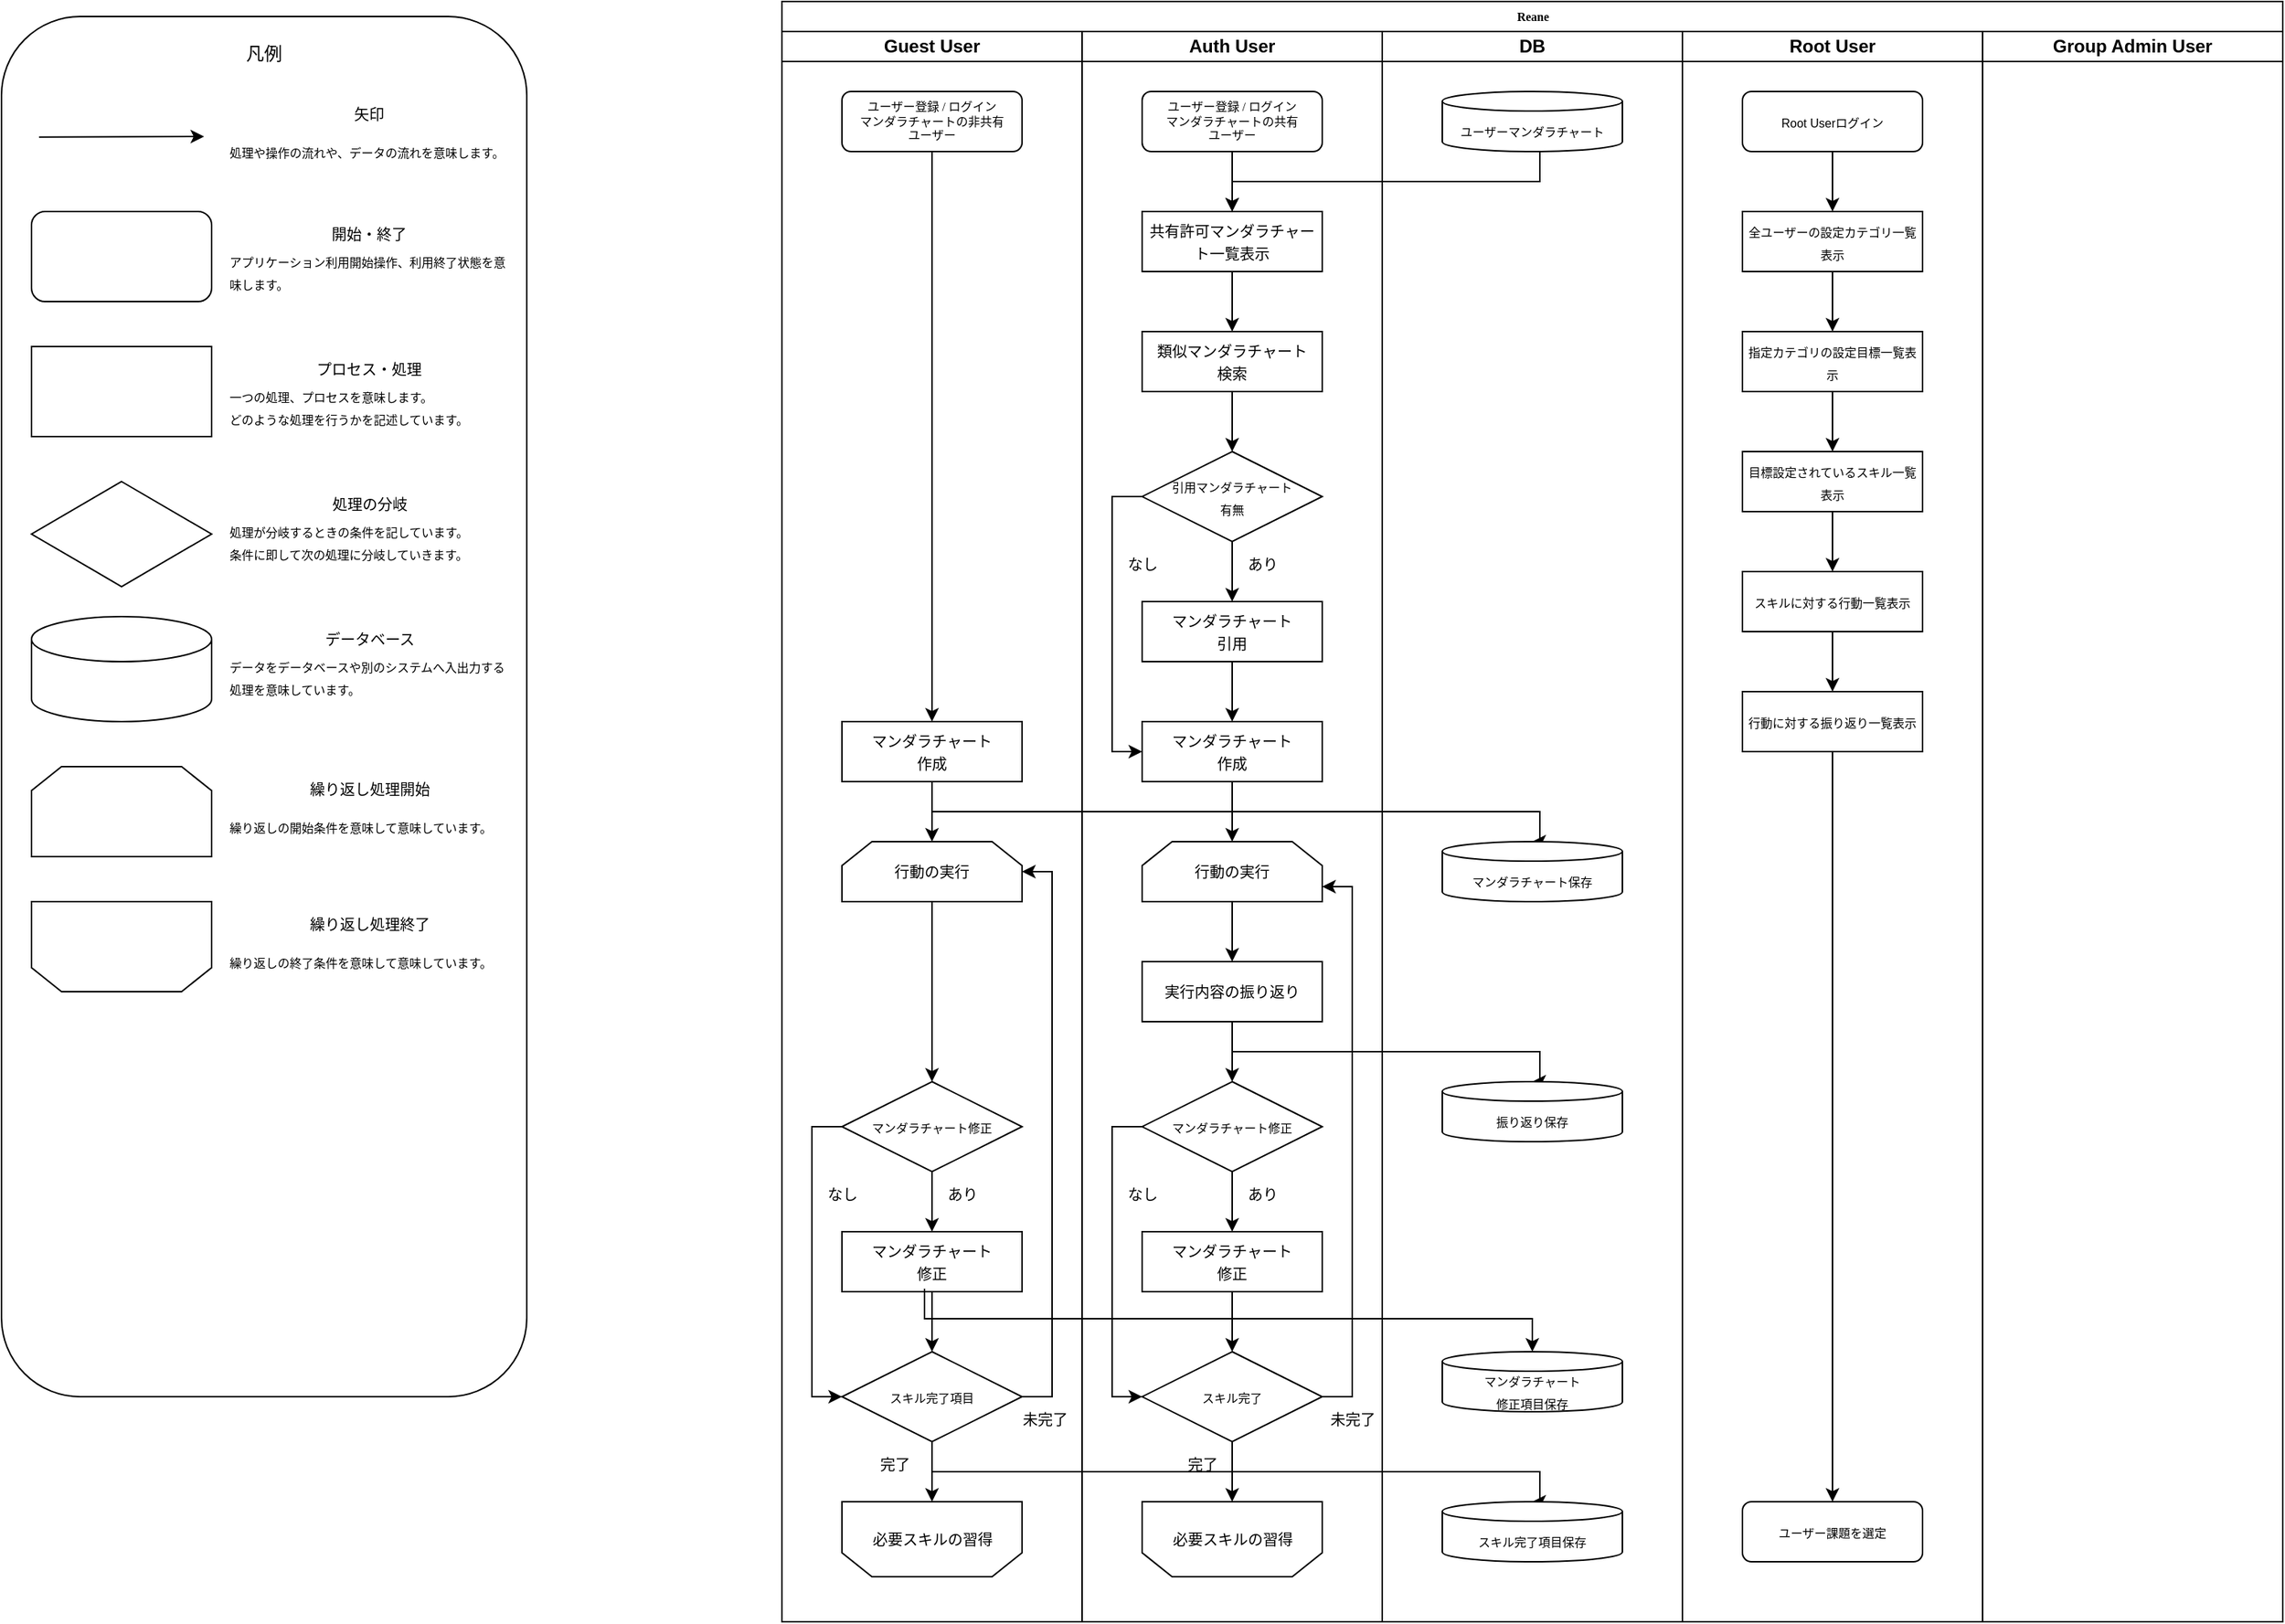 <mxfile version="24.2.5" type="github">
  <diagram name="Page-1" id="74e2e168-ea6b-b213-b513-2b3c1d86103e">
    <mxGraphModel dx="3980" dy="1647" grid="1" gridSize="10" guides="1" tooltips="1" connect="1" arrows="1" fold="1" page="1" pageScale="1" pageWidth="1100" pageHeight="850" background="none" math="0" shadow="0">
      <root>
        <mxCell id="0" />
        <mxCell id="1" parent="0" />
        <mxCell id="juHsKR98GJSo30kuV_IV-2" value="" style="rounded=1;whiteSpace=wrap;html=1;movable=1;resizable=1;rotatable=1;deletable=1;editable=1;locked=0;connectable=1;" parent="1" vertex="1">
          <mxGeometry x="40" y="50" width="350" height="920" as="geometry" />
        </mxCell>
        <mxCell id="77e6c97f196da883-1" value="Reane" style="swimlane;html=1;childLayout=stackLayout;startSize=20;rounded=0;shadow=0;labelBackgroundColor=none;strokeWidth=1;fontFamily=Verdana;fontSize=8;align=center;" parent="1" vertex="1">
          <mxGeometry x="560" y="40" width="1000" height="1080" as="geometry" />
        </mxCell>
        <mxCell id="juHsKR98GJSo30kuV_IV-35" value="Guest User" style="swimlane;whiteSpace=wrap;html=1;startSize=20;" parent="77e6c97f196da883-1" vertex="1">
          <mxGeometry y="20" width="200" height="1060" as="geometry" />
        </mxCell>
        <mxCell id="IqXktu0PZhKgCAU7XxQw-43" value="" style="shape=loopLimit;whiteSpace=wrap;html=1;rotation=-180;" vertex="1" parent="juHsKR98GJSo30kuV_IV-35">
          <mxGeometry x="40" y="980" width="120" height="50" as="geometry" />
        </mxCell>
        <mxCell id="juHsKR98GJSo30kuV_IV-50" value="" style="edgeStyle=orthogonalEdgeStyle;rounded=0;orthogonalLoop=1;jettySize=auto;html=1;" parent="juHsKR98GJSo30kuV_IV-35" source="juHsKR98GJSo30kuV_IV-45" target="juHsKR98GJSo30kuV_IV-49" edge="1">
          <mxGeometry relative="1" as="geometry" />
        </mxCell>
        <mxCell id="juHsKR98GJSo30kuV_IV-45" value="ユーザー登録 / ログイン&lt;div&gt;マンダラチャートの非共有&lt;/div&gt;&lt;div&gt;ユーザー&lt;/div&gt;" style="rounded=1;whiteSpace=wrap;html=1;shadow=0;labelBackgroundColor=none;strokeWidth=1;fontFamily=Verdana;fontSize=8;align=center;" parent="juHsKR98GJSo30kuV_IV-35" vertex="1">
          <mxGeometry x="40" y="40" width="120" height="40" as="geometry" />
        </mxCell>
        <mxCell id="IqXktu0PZhKgCAU7XxQw-56" style="edgeStyle=orthogonalEdgeStyle;rounded=0;orthogonalLoop=1;jettySize=auto;html=1;entryX=0.5;entryY=0;entryDx=0;entryDy=0;" edge="1" parent="juHsKR98GJSo30kuV_IV-35" source="juHsKR98GJSo30kuV_IV-49" target="IqXktu0PZhKgCAU7XxQw-37">
          <mxGeometry relative="1" as="geometry" />
        </mxCell>
        <mxCell id="juHsKR98GJSo30kuV_IV-49" value="&lt;span style=&quot;font-size: 10px;&quot;&gt;マンダラチャート&lt;/span&gt;&lt;div&gt;&lt;span style=&quot;font-size: 10px;&quot;&gt;作成&lt;/span&gt;&lt;/div&gt;" style="rounded=0;whiteSpace=wrap;html=1;" parent="juHsKR98GJSo30kuV_IV-35" vertex="1">
          <mxGeometry x="40" y="460" width="120" height="40" as="geometry" />
        </mxCell>
        <mxCell id="IqXktu0PZhKgCAU7XxQw-50" style="edgeStyle=orthogonalEdgeStyle;rounded=0;orthogonalLoop=1;jettySize=auto;html=1;entryX=0.5;entryY=0;entryDx=0;entryDy=0;" edge="1" parent="juHsKR98GJSo30kuV_IV-35" source="IqXktu0PZhKgCAU7XxQw-37" target="IqXktu0PZhKgCAU7XxQw-39">
          <mxGeometry relative="1" as="geometry" />
        </mxCell>
        <mxCell id="IqXktu0PZhKgCAU7XxQw-37" value="&lt;span style=&quot;font-size: 10px;&quot;&gt;行動の実行&lt;/span&gt;" style="shape=loopLimit;whiteSpace=wrap;html=1;" vertex="1" parent="juHsKR98GJSo30kuV_IV-35">
          <mxGeometry x="40" y="540" width="120" height="40" as="geometry" />
        </mxCell>
        <mxCell id="IqXktu0PZhKgCAU7XxQw-44" style="edgeStyle=orthogonalEdgeStyle;rounded=0;orthogonalLoop=1;jettySize=auto;html=1;entryX=0;entryY=0.5;entryDx=0;entryDy=0;" edge="1" parent="juHsKR98GJSo30kuV_IV-35" source="IqXktu0PZhKgCAU7XxQw-39" target="IqXktu0PZhKgCAU7XxQw-41">
          <mxGeometry relative="1" as="geometry">
            <Array as="points">
              <mxPoint x="20" y="730" />
              <mxPoint x="20" y="910" />
            </Array>
          </mxGeometry>
        </mxCell>
        <mxCell id="IqXktu0PZhKgCAU7XxQw-45" style="edgeStyle=orthogonalEdgeStyle;rounded=0;orthogonalLoop=1;jettySize=auto;html=1;" edge="1" parent="juHsKR98GJSo30kuV_IV-35" source="IqXktu0PZhKgCAU7XxQw-39" target="IqXktu0PZhKgCAU7XxQw-40">
          <mxGeometry relative="1" as="geometry" />
        </mxCell>
        <mxCell id="IqXktu0PZhKgCAU7XxQw-39" value="&lt;span style=&quot;font-size: 8px;&quot;&gt;マンダラチャート修正&lt;/span&gt;" style="rhombus;whiteSpace=wrap;html=1;" vertex="1" parent="juHsKR98GJSo30kuV_IV-35">
          <mxGeometry x="40" y="700" width="120" height="60" as="geometry" />
        </mxCell>
        <mxCell id="IqXktu0PZhKgCAU7XxQw-46" style="edgeStyle=orthogonalEdgeStyle;rounded=0;orthogonalLoop=1;jettySize=auto;html=1;entryX=0.5;entryY=0;entryDx=0;entryDy=0;" edge="1" parent="juHsKR98GJSo30kuV_IV-35" source="IqXktu0PZhKgCAU7XxQw-40" target="IqXktu0PZhKgCAU7XxQw-41">
          <mxGeometry relative="1" as="geometry" />
        </mxCell>
        <mxCell id="IqXktu0PZhKgCAU7XxQw-40" value="&lt;span style=&quot;font-size: 10px;&quot;&gt;マンダラチャート&lt;/span&gt;&lt;div&gt;&lt;span style=&quot;font-size: 10px;&quot;&gt;修正&lt;/span&gt;&lt;/div&gt;" style="rounded=0;whiteSpace=wrap;html=1;" vertex="1" parent="juHsKR98GJSo30kuV_IV-35">
          <mxGeometry x="40" y="800" width="120" height="40" as="geometry" />
        </mxCell>
        <mxCell id="IqXktu0PZhKgCAU7XxQw-48" style="edgeStyle=orthogonalEdgeStyle;rounded=0;orthogonalLoop=1;jettySize=auto;html=1;entryX=0.5;entryY=1;entryDx=0;entryDy=0;" edge="1" parent="juHsKR98GJSo30kuV_IV-35" source="IqXktu0PZhKgCAU7XxQw-41" target="IqXktu0PZhKgCAU7XxQw-43">
          <mxGeometry relative="1" as="geometry" />
        </mxCell>
        <mxCell id="IqXktu0PZhKgCAU7XxQw-51" style="edgeStyle=orthogonalEdgeStyle;rounded=0;orthogonalLoop=1;jettySize=auto;html=1;entryX=1;entryY=0.5;entryDx=0;entryDy=0;" edge="1" parent="juHsKR98GJSo30kuV_IV-35" source="IqXktu0PZhKgCAU7XxQw-41" target="IqXktu0PZhKgCAU7XxQw-37">
          <mxGeometry relative="1" as="geometry">
            <Array as="points">
              <mxPoint x="180" y="910" />
              <mxPoint x="180" y="560" />
            </Array>
          </mxGeometry>
        </mxCell>
        <mxCell id="IqXktu0PZhKgCAU7XxQw-41" value="&lt;span style=&quot;font-size: 8px;&quot;&gt;スキル完了項目&lt;/span&gt;" style="rhombus;whiteSpace=wrap;html=1;" vertex="1" parent="juHsKR98GJSo30kuV_IV-35">
          <mxGeometry x="40" y="880" width="120" height="60" as="geometry" />
        </mxCell>
        <mxCell id="IqXktu0PZhKgCAU7XxQw-42" value="&lt;font style=&quot;font-size: 10px;&quot;&gt;必要スキルの習得&lt;/font&gt;" style="text;html=1;align=center;verticalAlign=middle;resizable=0;points=[];autosize=1;strokeColor=none;fillColor=none;" vertex="1" parent="juHsKR98GJSo30kuV_IV-35">
          <mxGeometry x="50" y="990" width="100" height="30" as="geometry" />
        </mxCell>
        <mxCell id="IqXktu0PZhKgCAU7XxQw-52" value="&lt;font style=&quot;font-size: 10px;&quot;&gt;なし&lt;/font&gt;" style="text;html=1;align=center;verticalAlign=middle;resizable=0;points=[];autosize=1;strokeColor=none;fillColor=none;" vertex="1" parent="juHsKR98GJSo30kuV_IV-35">
          <mxGeometry x="20" y="760" width="40" height="30" as="geometry" />
        </mxCell>
        <mxCell id="IqXktu0PZhKgCAU7XxQw-53" value="&lt;font style=&quot;font-size: 10px;&quot;&gt;あり&lt;/font&gt;" style="text;html=1;align=center;verticalAlign=middle;resizable=0;points=[];autosize=1;strokeColor=none;fillColor=none;" vertex="1" parent="juHsKR98GJSo30kuV_IV-35">
          <mxGeometry x="100" y="760" width="40" height="30" as="geometry" />
        </mxCell>
        <mxCell id="IqXktu0PZhKgCAU7XxQw-54" value="&lt;font style=&quot;font-size: 10px;&quot;&gt;未完了&lt;/font&gt;" style="text;html=1;align=center;verticalAlign=middle;resizable=0;points=[];autosize=1;strokeColor=none;fillColor=none;" vertex="1" parent="juHsKR98GJSo30kuV_IV-35">
          <mxGeometry x="150" y="910" width="50" height="30" as="geometry" />
        </mxCell>
        <mxCell id="IqXktu0PZhKgCAU7XxQw-55" value="&lt;font style=&quot;font-size: 10px;&quot;&gt;完了&lt;/font&gt;" style="text;html=1;align=center;verticalAlign=middle;resizable=0;points=[];autosize=1;strokeColor=none;fillColor=none;" vertex="1" parent="juHsKR98GJSo30kuV_IV-35">
          <mxGeometry x="55" y="940" width="40" height="30" as="geometry" />
        </mxCell>
        <mxCell id="juHsKR98GJSo30kuV_IV-36" value="Auth User" style="swimlane;whiteSpace=wrap;html=1;startSize=20;" parent="77e6c97f196da883-1" vertex="1">
          <mxGeometry x="200" y="20" width="200" height="1060" as="geometry" />
        </mxCell>
        <mxCell id="juHsKR98GJSo30kuV_IV-52" value="" style="edgeStyle=orthogonalEdgeStyle;rounded=0;orthogonalLoop=1;jettySize=auto;html=1;" parent="juHsKR98GJSo30kuV_IV-36" source="juHsKR98GJSo30kuV_IV-47" target="juHsKR98GJSo30kuV_IV-51" edge="1">
          <mxGeometry relative="1" as="geometry" />
        </mxCell>
        <mxCell id="juHsKR98GJSo30kuV_IV-47" value="ユーザー登録 / ログイン&lt;div&gt;マンダラチャートの共有&lt;/div&gt;&lt;div&gt;ユーザー&lt;/div&gt;" style="rounded=1;whiteSpace=wrap;html=1;shadow=0;labelBackgroundColor=none;strokeWidth=1;fontFamily=Verdana;fontSize=8;align=center;" parent="juHsKR98GJSo30kuV_IV-36" vertex="1">
          <mxGeometry x="40" y="40" width="120" height="40" as="geometry" />
        </mxCell>
        <mxCell id="juHsKR98GJSo30kuV_IV-54" value="" style="edgeStyle=orthogonalEdgeStyle;rounded=0;orthogonalLoop=1;jettySize=auto;html=1;entryX=0.5;entryY=0;entryDx=0;entryDy=0;" parent="juHsKR98GJSo30kuV_IV-36" source="juHsKR98GJSo30kuV_IV-51" target="juHsKR98GJSo30kuV_IV-58" edge="1">
          <mxGeometry relative="1" as="geometry">
            <mxPoint x="80.0" y="220.0" as="targetPoint" />
          </mxGeometry>
        </mxCell>
        <mxCell id="juHsKR98GJSo30kuV_IV-51" value="&lt;font style=&quot;font-size: 10px;&quot;&gt;共有許可マンダラチャート一覧表示&lt;/font&gt;" style="whiteSpace=wrap;html=1;" parent="juHsKR98GJSo30kuV_IV-36" vertex="1">
          <mxGeometry x="40" y="120" width="120" height="40" as="geometry" />
        </mxCell>
        <mxCell id="juHsKR98GJSo30kuV_IV-60" value="" style="edgeStyle=orthogonalEdgeStyle;rounded=0;orthogonalLoop=1;jettySize=auto;html=1;" parent="juHsKR98GJSo30kuV_IV-36" source="juHsKR98GJSo30kuV_IV-58" target="juHsKR98GJSo30kuV_IV-59" edge="1">
          <mxGeometry relative="1" as="geometry" />
        </mxCell>
        <mxCell id="juHsKR98GJSo30kuV_IV-58" value="&lt;font style=&quot;font-size: 10px;&quot;&gt;類似マンダラチャート&lt;/font&gt;&lt;div&gt;&lt;font style=&quot;font-size: 10px;&quot;&gt;検索&lt;/font&gt;&lt;/div&gt;" style="whiteSpace=wrap;html=1;" parent="juHsKR98GJSo30kuV_IV-36" vertex="1">
          <mxGeometry x="40" y="200" width="120" height="40" as="geometry" />
        </mxCell>
        <mxCell id="juHsKR98GJSo30kuV_IV-66" value="" style="edgeStyle=orthogonalEdgeStyle;rounded=0;orthogonalLoop=1;jettySize=auto;html=1;" parent="juHsKR98GJSo30kuV_IV-36" source="juHsKR98GJSo30kuV_IV-59" target="juHsKR98GJSo30kuV_IV-65" edge="1">
          <mxGeometry relative="1" as="geometry" />
        </mxCell>
        <mxCell id="juHsKR98GJSo30kuV_IV-59" value="&lt;font style=&quot;font-size: 8px;&quot;&gt;引用マンダラチャート&lt;/font&gt;&lt;div&gt;&lt;font style=&quot;font-size: 8px;&quot;&gt;有無&lt;/font&gt;&lt;/div&gt;" style="rhombus;whiteSpace=wrap;html=1;" parent="juHsKR98GJSo30kuV_IV-36" vertex="1">
          <mxGeometry x="40" y="280" width="120" height="60" as="geometry" />
        </mxCell>
        <mxCell id="IqXktu0PZhKgCAU7XxQw-20" value="" style="edgeStyle=orthogonalEdgeStyle;rounded=0;orthogonalLoop=1;jettySize=auto;html=1;" edge="1" parent="juHsKR98GJSo30kuV_IV-36" source="juHsKR98GJSo30kuV_IV-65" target="juHsKR98GJSo30kuV_IV-103">
          <mxGeometry relative="1" as="geometry" />
        </mxCell>
        <mxCell id="juHsKR98GJSo30kuV_IV-65" value="&lt;span style=&quot;font-size: 10px;&quot;&gt;マンダラチャート&lt;br&gt;引用&lt;/span&gt;" style="whiteSpace=wrap;html=1;" parent="juHsKR98GJSo30kuV_IV-36" vertex="1">
          <mxGeometry x="40" y="380" width="120" height="40" as="geometry" />
        </mxCell>
        <mxCell id="juHsKR98GJSo30kuV_IV-67" value="&lt;font style=&quot;font-size: 10px;&quot;&gt;あり&lt;/font&gt;" style="text;html=1;align=center;verticalAlign=middle;resizable=0;points=[];autosize=1;strokeColor=none;fillColor=none;" parent="juHsKR98GJSo30kuV_IV-36" vertex="1">
          <mxGeometry x="100" y="340" width="40" height="30" as="geometry" />
        </mxCell>
        <mxCell id="juHsKR98GJSo30kuV_IV-82" style="edgeStyle=orthogonalEdgeStyle;rounded=0;orthogonalLoop=1;jettySize=auto;html=1;exitX=0;exitY=0.5;exitDx=0;exitDy=0;entryX=0;entryY=0.5;entryDx=0;entryDy=0;" parent="juHsKR98GJSo30kuV_IV-36" source="juHsKR98GJSo30kuV_IV-59" edge="1" target="juHsKR98GJSo30kuV_IV-103">
          <mxGeometry relative="1" as="geometry">
            <mxPoint x="40" y="610.034" as="targetPoint" />
            <Array as="points">
              <mxPoint x="20" y="310" />
              <mxPoint x="20" y="480" />
            </Array>
          </mxGeometry>
        </mxCell>
        <mxCell id="juHsKR98GJSo30kuV_IV-91" value="&lt;font style=&quot;font-size: 10px;&quot;&gt;なし&lt;/font&gt;" style="text;html=1;align=center;verticalAlign=middle;resizable=0;points=[];autosize=1;strokeColor=none;fillColor=none;" parent="juHsKR98GJSo30kuV_IV-36" vertex="1">
          <mxGeometry x="20" y="340" width="40" height="30" as="geometry" />
        </mxCell>
        <mxCell id="juHsKR98GJSo30kuV_IV-112" style="edgeStyle=orthogonalEdgeStyle;rounded=0;orthogonalLoop=1;jettySize=auto;html=1;entryX=0.5;entryY=0;entryDx=0;entryDy=0;" parent="juHsKR98GJSo30kuV_IV-36" source="juHsKR98GJSo30kuV_IV-96" target="IqXktu0PZhKgCAU7XxQw-6" edge="1">
          <mxGeometry relative="1" as="geometry" />
        </mxCell>
        <mxCell id="juHsKR98GJSo30kuV_IV-96" value="&lt;span style=&quot;font-size: 10px;&quot;&gt;行動の実行&lt;/span&gt;" style="shape=loopLimit;whiteSpace=wrap;html=1;" parent="juHsKR98GJSo30kuV_IV-36" vertex="1">
          <mxGeometry x="40" y="540" width="120" height="40" as="geometry" />
        </mxCell>
        <mxCell id="IqXktu0PZhKgCAU7XxQw-22" value="" style="edgeStyle=orthogonalEdgeStyle;rounded=0;orthogonalLoop=1;jettySize=auto;html=1;" edge="1" parent="juHsKR98GJSo30kuV_IV-36" source="juHsKR98GJSo30kuV_IV-103" target="juHsKR98GJSo30kuV_IV-96">
          <mxGeometry relative="1" as="geometry" />
        </mxCell>
        <mxCell id="juHsKR98GJSo30kuV_IV-103" value="&lt;span style=&quot;font-size: 10px;&quot;&gt;マンダラチャート&lt;/span&gt;&lt;div&gt;&lt;span style=&quot;font-size: 10px;&quot;&gt;作成&lt;/span&gt;&lt;/div&gt;" style="rounded=0;whiteSpace=wrap;html=1;" parent="juHsKR98GJSo30kuV_IV-36" vertex="1">
          <mxGeometry x="40" y="460" width="120" height="40" as="geometry" />
        </mxCell>
        <mxCell id="juHsKR98GJSo30kuV_IV-111" value="" style="shape=loopLimit;whiteSpace=wrap;html=1;rotation=-180;" parent="juHsKR98GJSo30kuV_IV-36" vertex="1">
          <mxGeometry x="40" y="980" width="120" height="50" as="geometry" />
        </mxCell>
        <mxCell id="juHsKR98GJSo30kuV_IV-120" value="&lt;font style=&quot;font-size: 10px;&quot;&gt;必要スキルの習得&lt;/font&gt;" style="text;html=1;align=center;verticalAlign=middle;resizable=0;points=[];autosize=1;strokeColor=none;fillColor=none;" parent="juHsKR98GJSo30kuV_IV-36" vertex="1">
          <mxGeometry x="50" y="990" width="100" height="30" as="geometry" />
        </mxCell>
        <mxCell id="IqXktu0PZhKgCAU7XxQw-24" style="edgeStyle=orthogonalEdgeStyle;rounded=0;orthogonalLoop=1;jettySize=auto;html=1;" edge="1" parent="juHsKR98GJSo30kuV_IV-36" source="IqXktu0PZhKgCAU7XxQw-6" target="IqXktu0PZhKgCAU7XxQw-23">
          <mxGeometry relative="1" as="geometry" />
        </mxCell>
        <mxCell id="IqXktu0PZhKgCAU7XxQw-6" value="&lt;span style=&quot;font-size: 10px;&quot;&gt;実行内容の振り返り&lt;/span&gt;" style="rounded=0;whiteSpace=wrap;html=1;" vertex="1" parent="juHsKR98GJSo30kuV_IV-36">
          <mxGeometry x="40" y="620" width="120" height="40" as="geometry" />
        </mxCell>
        <mxCell id="IqXktu0PZhKgCAU7XxQw-29" style="edgeStyle=orthogonalEdgeStyle;rounded=0;orthogonalLoop=1;jettySize=auto;html=1;" edge="1" parent="juHsKR98GJSo30kuV_IV-36" source="IqXktu0PZhKgCAU7XxQw-10" target="IqXktu0PZhKgCAU7XxQw-28">
          <mxGeometry relative="1" as="geometry" />
        </mxCell>
        <mxCell id="IqXktu0PZhKgCAU7XxQw-10" value="&lt;span style=&quot;font-size: 10px;&quot;&gt;マンダラチャート&lt;/span&gt;&lt;div&gt;&lt;span style=&quot;font-size: 10px;&quot;&gt;修正&lt;/span&gt;&lt;/div&gt;" style="rounded=0;whiteSpace=wrap;html=1;" vertex="1" parent="juHsKR98GJSo30kuV_IV-36">
          <mxGeometry x="40" y="800" width="120" height="40" as="geometry" />
        </mxCell>
        <mxCell id="IqXktu0PZhKgCAU7XxQw-25" style="edgeStyle=orthogonalEdgeStyle;rounded=0;orthogonalLoop=1;jettySize=auto;html=1;" edge="1" parent="juHsKR98GJSo30kuV_IV-36" source="IqXktu0PZhKgCAU7XxQw-23" target="IqXktu0PZhKgCAU7XxQw-10">
          <mxGeometry relative="1" as="geometry" />
        </mxCell>
        <mxCell id="IqXktu0PZhKgCAU7XxQw-30" style="edgeStyle=orthogonalEdgeStyle;rounded=0;orthogonalLoop=1;jettySize=auto;html=1;entryX=0;entryY=0.5;entryDx=0;entryDy=0;exitX=0;exitY=0.5;exitDx=0;exitDy=0;" edge="1" parent="juHsKR98GJSo30kuV_IV-36" source="IqXktu0PZhKgCAU7XxQw-23" target="IqXktu0PZhKgCAU7XxQw-28">
          <mxGeometry relative="1" as="geometry" />
        </mxCell>
        <mxCell id="IqXktu0PZhKgCAU7XxQw-23" value="&lt;span style=&quot;font-size: 8px;&quot;&gt;マンダラチャート修正&lt;/span&gt;" style="rhombus;whiteSpace=wrap;html=1;" vertex="1" parent="juHsKR98GJSo30kuV_IV-36">
          <mxGeometry x="40" y="700" width="120" height="60" as="geometry" />
        </mxCell>
        <mxCell id="IqXktu0PZhKgCAU7XxQw-26" value="&lt;font style=&quot;font-size: 10px;&quot;&gt;あり&lt;/font&gt;" style="text;html=1;align=center;verticalAlign=middle;resizable=0;points=[];autosize=1;strokeColor=none;fillColor=none;" vertex="1" parent="juHsKR98GJSo30kuV_IV-36">
          <mxGeometry x="100" y="760" width="40" height="30" as="geometry" />
        </mxCell>
        <mxCell id="IqXktu0PZhKgCAU7XxQw-27" value="&lt;font style=&quot;font-size: 10px;&quot;&gt;なし&lt;/font&gt;" style="text;html=1;align=center;verticalAlign=middle;resizable=0;points=[];autosize=1;strokeColor=none;fillColor=none;" vertex="1" parent="juHsKR98GJSo30kuV_IV-36">
          <mxGeometry x="20" y="760" width="40" height="30" as="geometry" />
        </mxCell>
        <mxCell id="IqXktu0PZhKgCAU7XxQw-31" style="edgeStyle=orthogonalEdgeStyle;rounded=0;orthogonalLoop=1;jettySize=auto;html=1;entryX=0.5;entryY=1;entryDx=0;entryDy=0;" edge="1" parent="juHsKR98GJSo30kuV_IV-36" source="IqXktu0PZhKgCAU7XxQw-28" target="juHsKR98GJSo30kuV_IV-111">
          <mxGeometry relative="1" as="geometry" />
        </mxCell>
        <mxCell id="IqXktu0PZhKgCAU7XxQw-33" style="edgeStyle=orthogonalEdgeStyle;rounded=0;orthogonalLoop=1;jettySize=auto;html=1;entryX=1;entryY=0.75;entryDx=0;entryDy=0;" edge="1" parent="juHsKR98GJSo30kuV_IV-36" source="IqXktu0PZhKgCAU7XxQw-28" target="juHsKR98GJSo30kuV_IV-96">
          <mxGeometry relative="1" as="geometry">
            <Array as="points">
              <mxPoint x="180" y="910" />
              <mxPoint x="180" y="570" />
            </Array>
          </mxGeometry>
        </mxCell>
        <mxCell id="IqXktu0PZhKgCAU7XxQw-28" value="&lt;span style=&quot;font-size: 8px;&quot;&gt;スキル完了&lt;/span&gt;" style="rhombus;whiteSpace=wrap;html=1;" vertex="1" parent="juHsKR98GJSo30kuV_IV-36">
          <mxGeometry x="40" y="880" width="120" height="60" as="geometry" />
        </mxCell>
        <mxCell id="IqXktu0PZhKgCAU7XxQw-32" value="&lt;font style=&quot;font-size: 10px;&quot;&gt;完了&lt;/font&gt;" style="text;html=1;align=center;verticalAlign=middle;resizable=0;points=[];autosize=1;strokeColor=none;fillColor=none;" vertex="1" parent="juHsKR98GJSo30kuV_IV-36">
          <mxGeometry x="60" y="940" width="40" height="30" as="geometry" />
        </mxCell>
        <mxCell id="IqXktu0PZhKgCAU7XxQw-34" value="&lt;font style=&quot;font-size: 10px;&quot;&gt;未完了&lt;/font&gt;" style="text;html=1;align=center;verticalAlign=middle;resizable=0;points=[];autosize=1;strokeColor=none;fillColor=none;" vertex="1" parent="juHsKR98GJSo30kuV_IV-36">
          <mxGeometry x="155" y="910" width="50" height="30" as="geometry" />
        </mxCell>
        <mxCell id="juHsKR98GJSo30kuV_IV-104" style="edgeStyle=orthogonalEdgeStyle;rounded=0;orthogonalLoop=1;jettySize=auto;html=1;entryX=0.5;entryY=0;entryDx=0;entryDy=0;entryPerimeter=0;" parent="77e6c97f196da883-1" source="juHsKR98GJSo30kuV_IV-49" target="juHsKR98GJSo30kuV_IV-92" edge="1">
          <mxGeometry relative="1" as="geometry">
            <Array as="points">
              <mxPoint x="100" y="540" />
              <mxPoint x="505" y="540" />
            </Array>
          </mxGeometry>
        </mxCell>
        <mxCell id="IqXktu0PZhKgCAU7XxQw-3" style="edgeStyle=orthogonalEdgeStyle;rounded=0;orthogonalLoop=1;jettySize=auto;html=1;" edge="1" parent="77e6c97f196da883-1" source="IqXktu0PZhKgCAU7XxQw-2" target="juHsKR98GJSo30kuV_IV-51">
          <mxGeometry relative="1" as="geometry">
            <Array as="points">
              <mxPoint x="505" y="120" />
              <mxPoint x="300" y="120" />
            </Array>
          </mxGeometry>
        </mxCell>
        <mxCell id="IqXktu0PZhKgCAU7XxQw-9" style="edgeStyle=orthogonalEdgeStyle;rounded=0;orthogonalLoop=1;jettySize=auto;html=1;entryX=0.5;entryY=0;entryDx=0;entryDy=0;entryPerimeter=0;" edge="1" parent="77e6c97f196da883-1" source="IqXktu0PZhKgCAU7XxQw-6" target="IqXktu0PZhKgCAU7XxQw-1">
          <mxGeometry relative="1" as="geometry">
            <mxPoint x="900" y="720" as="targetPoint" />
            <Array as="points">
              <mxPoint x="300" y="700" />
              <mxPoint x="505" y="700" />
            </Array>
          </mxGeometry>
        </mxCell>
        <mxCell id="IqXktu0PZhKgCAU7XxQw-49" style="edgeStyle=orthogonalEdgeStyle;rounded=0;orthogonalLoop=1;jettySize=auto;html=1;entryX=0.5;entryY=0;entryDx=0;entryDy=0;entryPerimeter=0;" edge="1" parent="77e6c97f196da883-1" source="IqXktu0PZhKgCAU7XxQw-41" target="IqXktu0PZhKgCAU7XxQw-35">
          <mxGeometry relative="1" as="geometry">
            <Array as="points">
              <mxPoint x="100" y="980" />
              <mxPoint x="505" y="980" />
            </Array>
          </mxGeometry>
        </mxCell>
        <mxCell id="juHsKR98GJSo30kuV_IV-34" value="DB" style="swimlane;whiteSpace=wrap;html=1;startSize=20;" parent="77e6c97f196da883-1" vertex="1">
          <mxGeometry x="400" y="20" width="200" height="1060" as="geometry" />
        </mxCell>
        <mxCell id="juHsKR98GJSo30kuV_IV-92" value="&lt;span style=&quot;font-size: 8px;&quot;&gt;マンダラチャート保存&lt;/span&gt;" style="shape=cylinder3;whiteSpace=wrap;html=1;boundedLbl=1;backgroundOutline=1;size=6.5;" parent="juHsKR98GJSo30kuV_IV-34" vertex="1">
          <mxGeometry x="40" y="540" width="120" height="40" as="geometry" />
        </mxCell>
        <mxCell id="IqXktu0PZhKgCAU7XxQw-1" value="&lt;font style=&quot;font-size: 8px;&quot;&gt;振り返り保存&lt;/font&gt;" style="shape=cylinder3;whiteSpace=wrap;html=1;boundedLbl=1;backgroundOutline=1;size=6.5;" vertex="1" parent="juHsKR98GJSo30kuV_IV-34">
          <mxGeometry x="40" y="700" width="120" height="40" as="geometry" />
        </mxCell>
        <mxCell id="IqXktu0PZhKgCAU7XxQw-2" value="&lt;span style=&quot;font-size: 8px;&quot;&gt;ユーザーマンダラチャート&lt;/span&gt;" style="shape=cylinder3;whiteSpace=wrap;html=1;boundedLbl=1;backgroundOutline=1;size=6.5;" vertex="1" parent="juHsKR98GJSo30kuV_IV-34">
          <mxGeometry x="40" y="40" width="120" height="40" as="geometry" />
        </mxCell>
        <mxCell id="IqXktu0PZhKgCAU7XxQw-13" value="&lt;div&gt;&lt;font style=&quot;font-size: 8px;&quot;&gt;マンダラチャート&lt;/font&gt;&lt;/div&gt;&lt;div&gt;&lt;font style=&quot;font-size: 8px;&quot;&gt;修正項目保存&lt;/font&gt;&lt;/div&gt;" style="shape=cylinder3;whiteSpace=wrap;html=1;boundedLbl=1;backgroundOutline=1;size=6.5;" vertex="1" parent="juHsKR98GJSo30kuV_IV-34">
          <mxGeometry x="40" y="880" width="120" height="40" as="geometry" />
        </mxCell>
        <mxCell id="IqXktu0PZhKgCAU7XxQw-35" value="&lt;font style=&quot;font-size: 8px;&quot;&gt;スキル完了項目保存&lt;/font&gt;&lt;div&gt;&lt;/div&gt;" style="shape=cylinder3;whiteSpace=wrap;html=1;boundedLbl=1;backgroundOutline=1;size=6.5;" vertex="1" parent="juHsKR98GJSo30kuV_IV-34">
          <mxGeometry x="40" y="980" width="120" height="40" as="geometry" />
        </mxCell>
        <mxCell id="IqXktu0PZhKgCAU7XxQw-47" style="edgeStyle=orthogonalEdgeStyle;rounded=0;orthogonalLoop=1;jettySize=auto;html=1;entryX=0.5;entryY=0;entryDx=0;entryDy=0;entryPerimeter=0;" edge="1" parent="juHsKR98GJSo30kuV_IV-34" target="IqXktu0PZhKgCAU7XxQw-13">
          <mxGeometry relative="1" as="geometry">
            <mxPoint x="-305.0" y="838" as="sourcePoint" />
            <mxPoint x="94.84" y="880" as="targetPoint" />
            <Array as="points">
              <mxPoint x="-305" y="858" />
              <mxPoint x="100" y="858" />
            </Array>
          </mxGeometry>
        </mxCell>
        <mxCell id="IqXktu0PZhKgCAU7XxQw-59" value="Root User" style="swimlane;whiteSpace=wrap;html=1;startSize=20;" vertex="1" parent="77e6c97f196da883-1">
          <mxGeometry x="600" y="20" width="200" height="1060" as="geometry" />
        </mxCell>
        <mxCell id="IqXktu0PZhKgCAU7XxQw-69" style="edgeStyle=orthogonalEdgeStyle;rounded=0;orthogonalLoop=1;jettySize=auto;html=1;entryX=0.5;entryY=0;entryDx=0;entryDy=0;" edge="1" parent="IqXktu0PZhKgCAU7XxQw-59" source="IqXktu0PZhKgCAU7XxQw-61" target="IqXktu0PZhKgCAU7XxQw-68">
          <mxGeometry relative="1" as="geometry" />
        </mxCell>
        <mxCell id="IqXktu0PZhKgCAU7XxQw-61" value="&lt;font style=&quot;font-size: 8px;&quot;&gt;Root Userログイン&lt;/font&gt;" style="rounded=1;whiteSpace=wrap;html=1;" vertex="1" parent="IqXktu0PZhKgCAU7XxQw-59">
          <mxGeometry x="40" y="40" width="120" height="40" as="geometry" />
        </mxCell>
        <mxCell id="IqXktu0PZhKgCAU7XxQw-71" value="" style="edgeStyle=orthogonalEdgeStyle;rounded=0;orthogonalLoop=1;jettySize=auto;html=1;" edge="1" parent="IqXktu0PZhKgCAU7XxQw-59" source="IqXktu0PZhKgCAU7XxQw-68" target="IqXktu0PZhKgCAU7XxQw-70">
          <mxGeometry relative="1" as="geometry" />
        </mxCell>
        <mxCell id="IqXktu0PZhKgCAU7XxQw-68" value="&lt;font style=&quot;font-size: 8px;&quot;&gt;全ユーザーの設定カテゴリ一覧表示&lt;/font&gt;" style="rounded=0;whiteSpace=wrap;html=1;" vertex="1" parent="IqXktu0PZhKgCAU7XxQw-59">
          <mxGeometry x="40" y="120" width="120" height="40" as="geometry" />
        </mxCell>
        <mxCell id="IqXktu0PZhKgCAU7XxQw-75" style="edgeStyle=orthogonalEdgeStyle;rounded=0;orthogonalLoop=1;jettySize=auto;html=1;" edge="1" parent="IqXktu0PZhKgCAU7XxQw-59" source="IqXktu0PZhKgCAU7XxQw-70" target="IqXktu0PZhKgCAU7XxQw-74">
          <mxGeometry relative="1" as="geometry" />
        </mxCell>
        <mxCell id="IqXktu0PZhKgCAU7XxQw-70" value="&lt;span style=&quot;font-size: 8px;&quot;&gt;指定カテゴリの設定目標一覧表示&lt;/span&gt;" style="rounded=0;whiteSpace=wrap;html=1;" vertex="1" parent="IqXktu0PZhKgCAU7XxQw-59">
          <mxGeometry x="40" y="200" width="120" height="40" as="geometry" />
        </mxCell>
        <mxCell id="IqXktu0PZhKgCAU7XxQw-79" style="edgeStyle=orthogonalEdgeStyle;rounded=0;orthogonalLoop=1;jettySize=auto;html=1;entryX=0.5;entryY=0;entryDx=0;entryDy=0;" edge="1" parent="IqXktu0PZhKgCAU7XxQw-59" source="IqXktu0PZhKgCAU7XxQw-74" target="IqXktu0PZhKgCAU7XxQw-78">
          <mxGeometry relative="1" as="geometry" />
        </mxCell>
        <mxCell id="IqXktu0PZhKgCAU7XxQw-74" value="&lt;span style=&quot;font-size: 8px;&quot;&gt;目標設定されているスキル一覧表示&lt;/span&gt;" style="rounded=0;whiteSpace=wrap;html=1;" vertex="1" parent="IqXktu0PZhKgCAU7XxQw-59">
          <mxGeometry x="40" y="280" width="120" height="40" as="geometry" />
        </mxCell>
        <mxCell id="IqXktu0PZhKgCAU7XxQw-81" style="edgeStyle=orthogonalEdgeStyle;rounded=0;orthogonalLoop=1;jettySize=auto;html=1;" edge="1" parent="IqXktu0PZhKgCAU7XxQw-59" source="IqXktu0PZhKgCAU7XxQw-78" target="IqXktu0PZhKgCAU7XxQw-80">
          <mxGeometry relative="1" as="geometry" />
        </mxCell>
        <mxCell id="IqXktu0PZhKgCAU7XxQw-78" value="&lt;span style=&quot;font-size: 8px;&quot;&gt;スキルに対する行動一覧表示&lt;/span&gt;" style="rounded=0;whiteSpace=wrap;html=1;" vertex="1" parent="IqXktu0PZhKgCAU7XxQw-59">
          <mxGeometry x="40" y="360" width="120" height="40" as="geometry" />
        </mxCell>
        <mxCell id="IqXktu0PZhKgCAU7XxQw-85" style="edgeStyle=orthogonalEdgeStyle;rounded=0;orthogonalLoop=1;jettySize=auto;html=1;entryX=0.5;entryY=0;entryDx=0;entryDy=0;" edge="1" parent="IqXktu0PZhKgCAU7XxQw-59" source="IqXktu0PZhKgCAU7XxQw-80" target="IqXktu0PZhKgCAU7XxQw-84">
          <mxGeometry relative="1" as="geometry" />
        </mxCell>
        <mxCell id="IqXktu0PZhKgCAU7XxQw-80" value="&lt;span style=&quot;font-size: 8px;&quot;&gt;行動に対する振り返り一覧表示&lt;/span&gt;" style="rounded=0;whiteSpace=wrap;html=1;" vertex="1" parent="IqXktu0PZhKgCAU7XxQw-59">
          <mxGeometry x="40" y="440" width="120" height="40" as="geometry" />
        </mxCell>
        <mxCell id="IqXktu0PZhKgCAU7XxQw-84" value="&lt;span style=&quot;font-size: 8px;&quot;&gt;ユーザー課題を選定&lt;/span&gt;" style="rounded=1;whiteSpace=wrap;html=1;" vertex="1" parent="IqXktu0PZhKgCAU7XxQw-59">
          <mxGeometry x="40" y="980" width="120" height="40" as="geometry" />
        </mxCell>
        <mxCell id="IqXktu0PZhKgCAU7XxQw-58" value="Group Admin User" style="swimlane;whiteSpace=wrap;html=1;startSize=20;" vertex="1" parent="77e6c97f196da883-1">
          <mxGeometry x="800" y="20" width="200" height="1060" as="geometry" />
        </mxCell>
        <mxCell id="juHsKR98GJSo30kuV_IV-5" value="凡例" style="text;html=1;align=center;verticalAlign=middle;whiteSpace=wrap;rounded=0;" parent="1" vertex="1">
          <mxGeometry x="185" y="60" width="60" height="30" as="geometry" />
        </mxCell>
        <mxCell id="juHsKR98GJSo30kuV_IV-10" value="" style="rounded=1;whiteSpace=wrap;html=1;" parent="1" vertex="1">
          <mxGeometry x="60" y="180" width="120" height="60" as="geometry" />
        </mxCell>
        <mxCell id="juHsKR98GJSo30kuV_IV-11" value="&lt;span style=&quot;font-size: 10px;&quot;&gt;開始・終了&lt;/span&gt;" style="text;html=1;align=center;verticalAlign=middle;whiteSpace=wrap;rounded=0;" parent="1" vertex="1">
          <mxGeometry x="210" y="180" width="150" height="30" as="geometry" />
        </mxCell>
        <mxCell id="juHsKR98GJSo30kuV_IV-12" value="&lt;font style=&quot;font-size: 8px;&quot;&gt;アプリケーション利用開始操作、利用終了状態を意味します。&lt;/font&gt;" style="text;html=1;align=left;verticalAlign=middle;whiteSpace=wrap;rounded=0;" parent="1" vertex="1">
          <mxGeometry x="190" y="200" width="190" height="40" as="geometry" />
        </mxCell>
        <mxCell id="juHsKR98GJSo30kuV_IV-13" value="" style="rounded=0;whiteSpace=wrap;html=1;" parent="1" vertex="1">
          <mxGeometry x="60" y="270" width="120" height="60" as="geometry" />
        </mxCell>
        <mxCell id="juHsKR98GJSo30kuV_IV-15" value="&lt;font style=&quot;font-size: 10px;&quot;&gt;プロセス・処理&lt;/font&gt;" style="text;html=1;align=center;verticalAlign=middle;whiteSpace=wrap;rounded=0;" parent="1" vertex="1">
          <mxGeometry x="210" y="270" width="150" height="30" as="geometry" />
        </mxCell>
        <mxCell id="juHsKR98GJSo30kuV_IV-16" value="&lt;span style=&quot;font-size: 8px;&quot;&gt;一つの処理、プロセスを意味します。&lt;/span&gt;&lt;div&gt;&lt;span style=&quot;font-size: 8px;&quot;&gt;どのような処理を行うかを記述しています。&lt;/span&gt;&lt;/div&gt;" style="text;html=1;align=left;verticalAlign=middle;whiteSpace=wrap;rounded=0;" parent="1" vertex="1">
          <mxGeometry x="190" y="290" width="190" height="40" as="geometry" />
        </mxCell>
        <mxCell id="juHsKR98GJSo30kuV_IV-17" value="" style="rhombus;whiteSpace=wrap;html=1;" parent="1" vertex="1">
          <mxGeometry x="60" y="360" width="120" height="70" as="geometry" />
        </mxCell>
        <mxCell id="juHsKR98GJSo30kuV_IV-18" value="&lt;font style=&quot;font-size: 10px;&quot;&gt;処理の分岐&lt;/font&gt;" style="text;html=1;align=center;verticalAlign=middle;whiteSpace=wrap;rounded=0;" parent="1" vertex="1">
          <mxGeometry x="232.5" y="360" width="105" height="30" as="geometry" />
        </mxCell>
        <mxCell id="juHsKR98GJSo30kuV_IV-21" value="&lt;span style=&quot;font-size: 8px;&quot;&gt;処理が分岐するときの条件を記しています。&lt;/span&gt;&lt;div&gt;&lt;span style=&quot;font-size: 8px;&quot;&gt;条件に即して次の処理に分岐していきます。&lt;/span&gt;&lt;/div&gt;" style="text;html=1;align=left;verticalAlign=middle;whiteSpace=wrap;rounded=0;" parent="1" vertex="1">
          <mxGeometry x="190" y="380" width="190" height="40" as="geometry" />
        </mxCell>
        <mxCell id="juHsKR98GJSo30kuV_IV-22" value="&lt;font style=&quot;font-size: 10px;&quot;&gt;矢印&lt;/font&gt;" style="text;html=1;align=center;verticalAlign=middle;whiteSpace=wrap;rounded=0;" parent="1" vertex="1">
          <mxGeometry x="210" y="100" width="150" height="30" as="geometry" />
        </mxCell>
        <mxCell id="juHsKR98GJSo30kuV_IV-23" value="&lt;span style=&quot;font-size: 8px;&quot;&gt;処理や操作の流れや、データの流れを意味します。&lt;/span&gt;" style="text;html=1;align=left;verticalAlign=middle;whiteSpace=wrap;rounded=0;" parent="1" vertex="1">
          <mxGeometry x="190" y="120" width="190" height="40" as="geometry" />
        </mxCell>
        <mxCell id="juHsKR98GJSo30kuV_IV-25" value="" style="endArrow=classic;html=1;rounded=0;" parent="1" edge="1">
          <mxGeometry width="50" height="50" relative="1" as="geometry">
            <mxPoint x="65" y="130.38" as="sourcePoint" />
            <mxPoint x="175" y="130" as="targetPoint" />
          </mxGeometry>
        </mxCell>
        <mxCell id="juHsKR98GJSo30kuV_IV-26" value="" style="shape=cylinder3;whiteSpace=wrap;html=1;boundedLbl=1;backgroundOutline=1;size=15;" parent="1" vertex="1">
          <mxGeometry x="60" y="450" width="120" height="70" as="geometry" />
        </mxCell>
        <mxCell id="juHsKR98GJSo30kuV_IV-27" value="&lt;span style=&quot;font-size: 8px;&quot;&gt;データをデータベースや別のシステムへ入出力する処理を意味しています。&lt;/span&gt;" style="text;html=1;align=left;verticalAlign=middle;whiteSpace=wrap;rounded=0;" parent="1" vertex="1">
          <mxGeometry x="190" y="470" width="190" height="40" as="geometry" />
        </mxCell>
        <mxCell id="juHsKR98GJSo30kuV_IV-28" value="&lt;font style=&quot;font-size: 10px;&quot;&gt;データベース&lt;/font&gt;" style="text;html=1;align=center;verticalAlign=middle;whiteSpace=wrap;rounded=0;" parent="1" vertex="1">
          <mxGeometry x="232.5" y="450" width="105" height="30" as="geometry" />
        </mxCell>
        <mxCell id="juHsKR98GJSo30kuV_IV-98" value="&lt;font style=&quot;font-size: 10px;&quot;&gt;繰り返し処理開始&lt;/font&gt;" style="text;html=1;align=center;verticalAlign=middle;whiteSpace=wrap;rounded=0;" parent="1" vertex="1">
          <mxGeometry x="232.5" y="550" width="105" height="30" as="geometry" />
        </mxCell>
        <mxCell id="juHsKR98GJSo30kuV_IV-99" value="&lt;span style=&quot;font-size: 8px;&quot;&gt;繰り返しの開始条件を意味して意味しています。&lt;/span&gt;" style="text;html=1;align=left;verticalAlign=middle;whiteSpace=wrap;rounded=0;" parent="1" vertex="1">
          <mxGeometry x="190" y="570" width="190" height="40" as="geometry" />
        </mxCell>
        <mxCell id="juHsKR98GJSo30kuV_IV-100" value="" style="shape=loopLimit;whiteSpace=wrap;html=1;" parent="1" vertex="1">
          <mxGeometry x="60" y="550" width="120" height="60" as="geometry" />
        </mxCell>
        <mxCell id="juHsKR98GJSo30kuV_IV-107" value="" style="shape=loopLimit;whiteSpace=wrap;html=1;rotation=-180;" parent="1" vertex="1">
          <mxGeometry x="60" y="640" width="120" height="60" as="geometry" />
        </mxCell>
        <mxCell id="juHsKR98GJSo30kuV_IV-108" value="&lt;font style=&quot;font-size: 10px;&quot;&gt;繰り返し処理終了&lt;/font&gt;" style="text;html=1;align=center;verticalAlign=middle;whiteSpace=wrap;rounded=0;" parent="1" vertex="1">
          <mxGeometry x="232.5" y="640" width="105" height="30" as="geometry" />
        </mxCell>
        <mxCell id="juHsKR98GJSo30kuV_IV-110" value="&lt;span style=&quot;font-size: 8px;&quot;&gt;繰り返しの終了条件を意味して意味しています。&lt;/span&gt;" style="text;html=1;align=left;verticalAlign=middle;whiteSpace=wrap;rounded=0;" parent="1" vertex="1">
          <mxGeometry x="190" y="660" width="190" height="40" as="geometry" />
        </mxCell>
      </root>
    </mxGraphModel>
  </diagram>
</mxfile>
